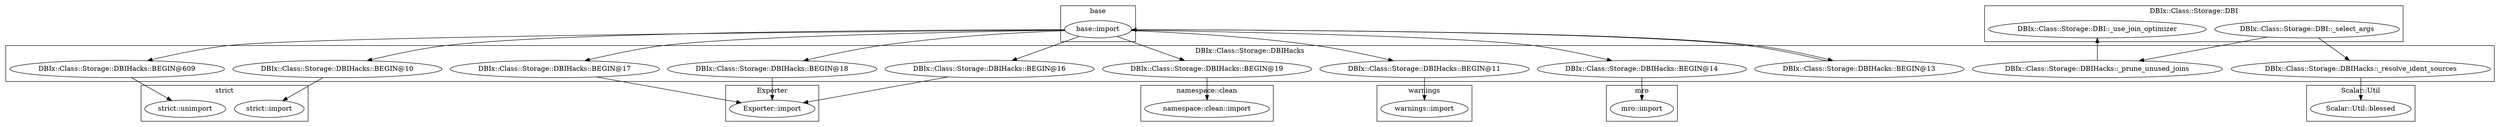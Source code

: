 digraph {
graph [overlap=false]
subgraph cluster_warnings {
	label="warnings";
	"warnings::import";
}
subgraph cluster_base {
	label="base";
	"base::import";
}
subgraph cluster_strict {
	label="strict";
	"strict::import";
	"strict::unimport";
}
subgraph cluster_DBIx_Class_Storage_DBIHacks {
	label="DBIx::Class::Storage::DBIHacks";
	"DBIx::Class::Storage::DBIHacks::BEGIN@13";
	"DBIx::Class::Storage::DBIHacks::_prune_unused_joins";
	"DBIx::Class::Storage::DBIHacks::BEGIN@609";
	"DBIx::Class::Storage::DBIHacks::BEGIN@16";
	"DBIx::Class::Storage::DBIHacks::BEGIN@10";
	"DBIx::Class::Storage::DBIHacks::BEGIN@19";
	"DBIx::Class::Storage::DBIHacks::BEGIN@17";
	"DBIx::Class::Storage::DBIHacks::BEGIN@18";
	"DBIx::Class::Storage::DBIHacks::BEGIN@11";
	"DBIx::Class::Storage::DBIHacks::BEGIN@14";
	"DBIx::Class::Storage::DBIHacks::_resolve_ident_sources";
}
subgraph cluster_Exporter {
	label="Exporter";
	"Exporter::import";
}
subgraph cluster_mro {
	label="mro";
	"mro::import";
}
subgraph cluster_DBIx_Class_Storage_DBI {
	label="DBIx::Class::Storage::DBI";
	"DBIx::Class::Storage::DBI::_use_join_optimizer";
	"DBIx::Class::Storage::DBI::_select_args";
}
subgraph cluster_Scalar_Util {
	label="Scalar::Util";
	"Scalar::Util::blessed";
}
subgraph cluster_namespace_clean {
	label="namespace::clean";
	"namespace::clean::import";
}
"DBIx::Class::Storage::DBIHacks::BEGIN@18" -> "Exporter::import";
"DBIx::Class::Storage::DBIHacks::BEGIN@16" -> "Exporter::import";
"DBIx::Class::Storage::DBIHacks::BEGIN@17" -> "Exporter::import";
"base::import" -> "DBIx::Class::Storage::DBIHacks::BEGIN@17";
"DBIx::Class::Storage::DBI::_select_args" -> "DBIx::Class::Storage::DBIHacks::_resolve_ident_sources";
"base::import" -> "DBIx::Class::Storage::DBIHacks::BEGIN@13";
"base::import" -> "DBIx::Class::Storage::DBIHacks::BEGIN@10";
"DBIx::Class::Storage::DBIHacks::_resolve_ident_sources" -> "Scalar::Util::blessed";
"base::import" -> "DBIx::Class::Storage::DBIHacks::BEGIN@11";
"DBIx::Class::Storage::DBIHacks::BEGIN@609" -> "strict::unimport";
"DBIx::Class::Storage::DBIHacks::BEGIN@13" -> "base::import";
"base::import" -> "DBIx::Class::Storage::DBIHacks::BEGIN@609";
"DBIx::Class::Storage::DBI::_select_args" -> "DBIx::Class::Storage::DBIHacks::_prune_unused_joins";
"DBIx::Class::Storage::DBIHacks::BEGIN@11" -> "warnings::import";
"DBIx::Class::Storage::DBIHacks::BEGIN@14" -> "mro::import";
"base::import" -> "DBIx::Class::Storage::DBIHacks::BEGIN@18";
"base::import" -> "DBIx::Class::Storage::DBIHacks::BEGIN@16";
"base::import" -> "DBIx::Class::Storage::DBIHacks::BEGIN@14";
"base::import" -> "DBIx::Class::Storage::DBIHacks::BEGIN@19";
"DBIx::Class::Storage::DBIHacks::_prune_unused_joins" -> "DBIx::Class::Storage::DBI::_use_join_optimizer";
"DBIx::Class::Storage::DBIHacks::BEGIN@19" -> "namespace::clean::import";
"DBIx::Class::Storage::DBIHacks::BEGIN@10" -> "strict::import";
}
